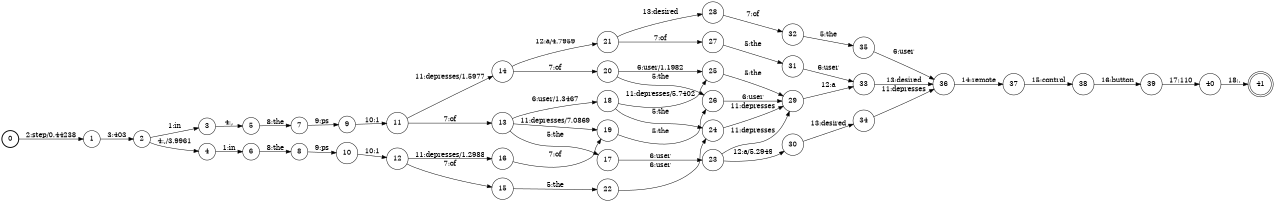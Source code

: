 digraph FST {
rankdir = LR;
size = "8.5,11";
label = "";
center = 1;
orientation = Portrait;
ranksep = "0.4";
nodesep = "0.25";
0 [label = "0", shape = circle, style = bold, fontsize = 14]
	0 -> 1 [label = "2:step/0.44238", fontsize = 14];
1 [label = "1", shape = circle, style = solid, fontsize = 14]
	1 -> 2 [label = "3:403", fontsize = 14];
2 [label = "2", shape = circle, style = solid, fontsize = 14]
	2 -> 3 [label = "1:in", fontsize = 14];
	2 -> 4 [label = "4:,/3.9961", fontsize = 14];
3 [label = "3", shape = circle, style = solid, fontsize = 14]
	3 -> 5 [label = "4:,", fontsize = 14];
4 [label = "4", shape = circle, style = solid, fontsize = 14]
	4 -> 6 [label = "1:in", fontsize = 14];
5 [label = "5", shape = circle, style = solid, fontsize = 14]
	5 -> 7 [label = "8:the", fontsize = 14];
6 [label = "6", shape = circle, style = solid, fontsize = 14]
	6 -> 8 [label = "8:the", fontsize = 14];
7 [label = "7", shape = circle, style = solid, fontsize = 14]
	7 -> 9 [label = "9:ps", fontsize = 14];
8 [label = "8", shape = circle, style = solid, fontsize = 14]
	8 -> 10 [label = "9:ps", fontsize = 14];
9 [label = "9", shape = circle, style = solid, fontsize = 14]
	9 -> 11 [label = "10:1", fontsize = 14];
10 [label = "10", shape = circle, style = solid, fontsize = 14]
	10 -> 12 [label = "10:1", fontsize = 14];
11 [label = "11", shape = circle, style = solid, fontsize = 14]
	11 -> 13 [label = "7:of", fontsize = 14];
	11 -> 14 [label = "11:depresses/1.5977", fontsize = 14];
12 [label = "12", shape = circle, style = solid, fontsize = 14]
	12 -> 15 [label = "7:of", fontsize = 14];
	12 -> 16 [label = "11:depresses/1.2988", fontsize = 14];
13 [label = "13", shape = circle, style = solid, fontsize = 14]
	13 -> 18 [label = "6:user/1.3467", fontsize = 14];
	13 -> 17 [label = "5:the", fontsize = 14];
	13 -> 19 [label = "11:depresses/7.0869", fontsize = 14];
14 [label = "14", shape = circle, style = solid, fontsize = 14]
	14 -> 20 [label = "7:of", fontsize = 14];
	14 -> 21 [label = "12:a/4.7959", fontsize = 14];
15 [label = "15", shape = circle, style = solid, fontsize = 14]
	15 -> 22 [label = "5:the", fontsize = 14];
16 [label = "16", shape = circle, style = solid, fontsize = 14]
	16 -> 19 [label = "7:of", fontsize = 14];
17 [label = "17", shape = circle, style = solid, fontsize = 14]
	17 -> 23 [label = "6:user", fontsize = 14];
18 [label = "18", shape = circle, style = solid, fontsize = 14]
	18 -> 24 [label = "5:the", fontsize = 14];
	18 -> 25 [label = "11:depresses/5.7402", fontsize = 14];
19 [label = "19", shape = circle, style = solid, fontsize = 14]
	19 -> 26 [label = "5:the", fontsize = 14];
20 [label = "20", shape = circle, style = solid, fontsize = 14]
	20 -> 25 [label = "6:user/1.1982", fontsize = 14];
	20 -> 26 [label = "5:the", fontsize = 14];
21 [label = "21", shape = circle, style = solid, fontsize = 14]
	21 -> 27 [label = "7:of", fontsize = 14];
	21 -> 28 [label = "13:desired", fontsize = 14];
22 [label = "22", shape = circle, style = solid, fontsize = 14]
	22 -> 24 [label = "6:user", fontsize = 14];
23 [label = "23", shape = circle, style = solid, fontsize = 14]
	23 -> 29 [label = "11:depresses", fontsize = 14];
	23 -> 30 [label = "12:a/5.2949", fontsize = 14];
24 [label = "24", shape = circle, style = solid, fontsize = 14]
	24 -> 29 [label = "11:depresses", fontsize = 14];
25 [label = "25", shape = circle, style = solid, fontsize = 14]
	25 -> 29 [label = "5:the", fontsize = 14];
26 [label = "26", shape = circle, style = solid, fontsize = 14]
	26 -> 29 [label = "6:user", fontsize = 14];
27 [label = "27", shape = circle, style = solid, fontsize = 14]
	27 -> 31 [label = "5:the", fontsize = 14];
28 [label = "28", shape = circle, style = solid, fontsize = 14]
	28 -> 32 [label = "7:of", fontsize = 14];
29 [label = "29", shape = circle, style = solid, fontsize = 14]
	29 -> 33 [label = "12:a", fontsize = 14];
30 [label = "30", shape = circle, style = solid, fontsize = 14]
	30 -> 34 [label = "13:desired", fontsize = 14];
31 [label = "31", shape = circle, style = solid, fontsize = 14]
	31 -> 33 [label = "6:user", fontsize = 14];
32 [label = "32", shape = circle, style = solid, fontsize = 14]
	32 -> 35 [label = "5:the", fontsize = 14];
33 [label = "33", shape = circle, style = solid, fontsize = 14]
	33 -> 36 [label = "13:desired", fontsize = 14];
34 [label = "34", shape = circle, style = solid, fontsize = 14]
	34 -> 36 [label = "11:depresses", fontsize = 14];
35 [label = "35", shape = circle, style = solid, fontsize = 14]
	35 -> 36 [label = "6:user", fontsize = 14];
36 [label = "36", shape = circle, style = solid, fontsize = 14]
	36 -> 37 [label = "14:remote", fontsize = 14];
37 [label = "37", shape = circle, style = solid, fontsize = 14]
	37 -> 38 [label = "15:control", fontsize = 14];
38 [label = "38", shape = circle, style = solid, fontsize = 14]
	38 -> 39 [label = "16:button", fontsize = 14];
39 [label = "39", shape = circle, style = solid, fontsize = 14]
	39 -> 40 [label = "17:110", fontsize = 14];
40 [label = "40", shape = circle, style = solid, fontsize = 14]
	40 -> 41 [label = "18:.", fontsize = 14];
41 [label = "41", shape = doublecircle, style = solid, fontsize = 14]
}

